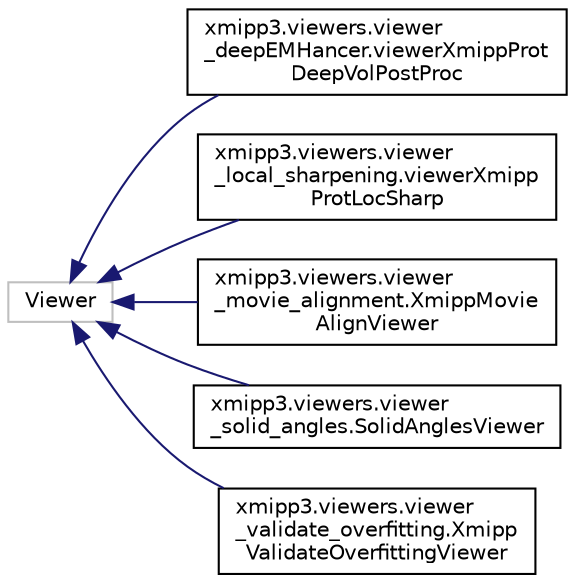 digraph "Graphical Class Hierarchy"
{
  edge [fontname="Helvetica",fontsize="10",labelfontname="Helvetica",labelfontsize="10"];
  node [fontname="Helvetica",fontsize="10",shape=record];
  rankdir="LR";
  Node289 [label="Viewer",height=0.2,width=0.4,color="grey75", fillcolor="white", style="filled"];
  Node289 -> Node0 [dir="back",color="midnightblue",fontsize="10",style="solid",fontname="Helvetica"];
  Node0 [label="xmipp3.viewers.viewer\l_deepEMHancer.viewerXmippProt\lDeepVolPostProc",height=0.2,width=0.4,color="black", fillcolor="white", style="filled",URL="$classxmipp3_1_1viewers_1_1viewer__deepEMHancer_1_1viewerXmippProtDeepVolPostProc.html"];
  Node289 -> Node291 [dir="back",color="midnightblue",fontsize="10",style="solid",fontname="Helvetica"];
  Node291 [label="xmipp3.viewers.viewer\l_local_sharpening.viewerXmipp\lProtLocSharp",height=0.2,width=0.4,color="black", fillcolor="white", style="filled",URL="$classxmipp3_1_1viewers_1_1viewer__local__sharpening_1_1viewerXmippProtLocSharp.html"];
  Node289 -> Node292 [dir="back",color="midnightblue",fontsize="10",style="solid",fontname="Helvetica"];
  Node292 [label="xmipp3.viewers.viewer\l_movie_alignment.XmippMovie\lAlignViewer",height=0.2,width=0.4,color="black", fillcolor="white", style="filled",URL="$classxmipp3_1_1viewers_1_1viewer__movie__alignment_1_1XmippMovieAlignViewer.html"];
  Node289 -> Node293 [dir="back",color="midnightblue",fontsize="10",style="solid",fontname="Helvetica"];
  Node293 [label="xmipp3.viewers.viewer\l_solid_angles.SolidAnglesViewer",height=0.2,width=0.4,color="black", fillcolor="white", style="filled",URL="$classxmipp3_1_1viewers_1_1viewer__solid__angles_1_1SolidAnglesViewer.html"];
  Node289 -> Node294 [dir="back",color="midnightblue",fontsize="10",style="solid",fontname="Helvetica"];
  Node294 [label="xmipp3.viewers.viewer\l_validate_overfitting.Xmipp\lValidateOverfittingViewer",height=0.2,width=0.4,color="black", fillcolor="white", style="filled",URL="$classxmipp3_1_1viewers_1_1viewer__validate__overfitting_1_1XmippValidateOverfittingViewer.html"];
}
